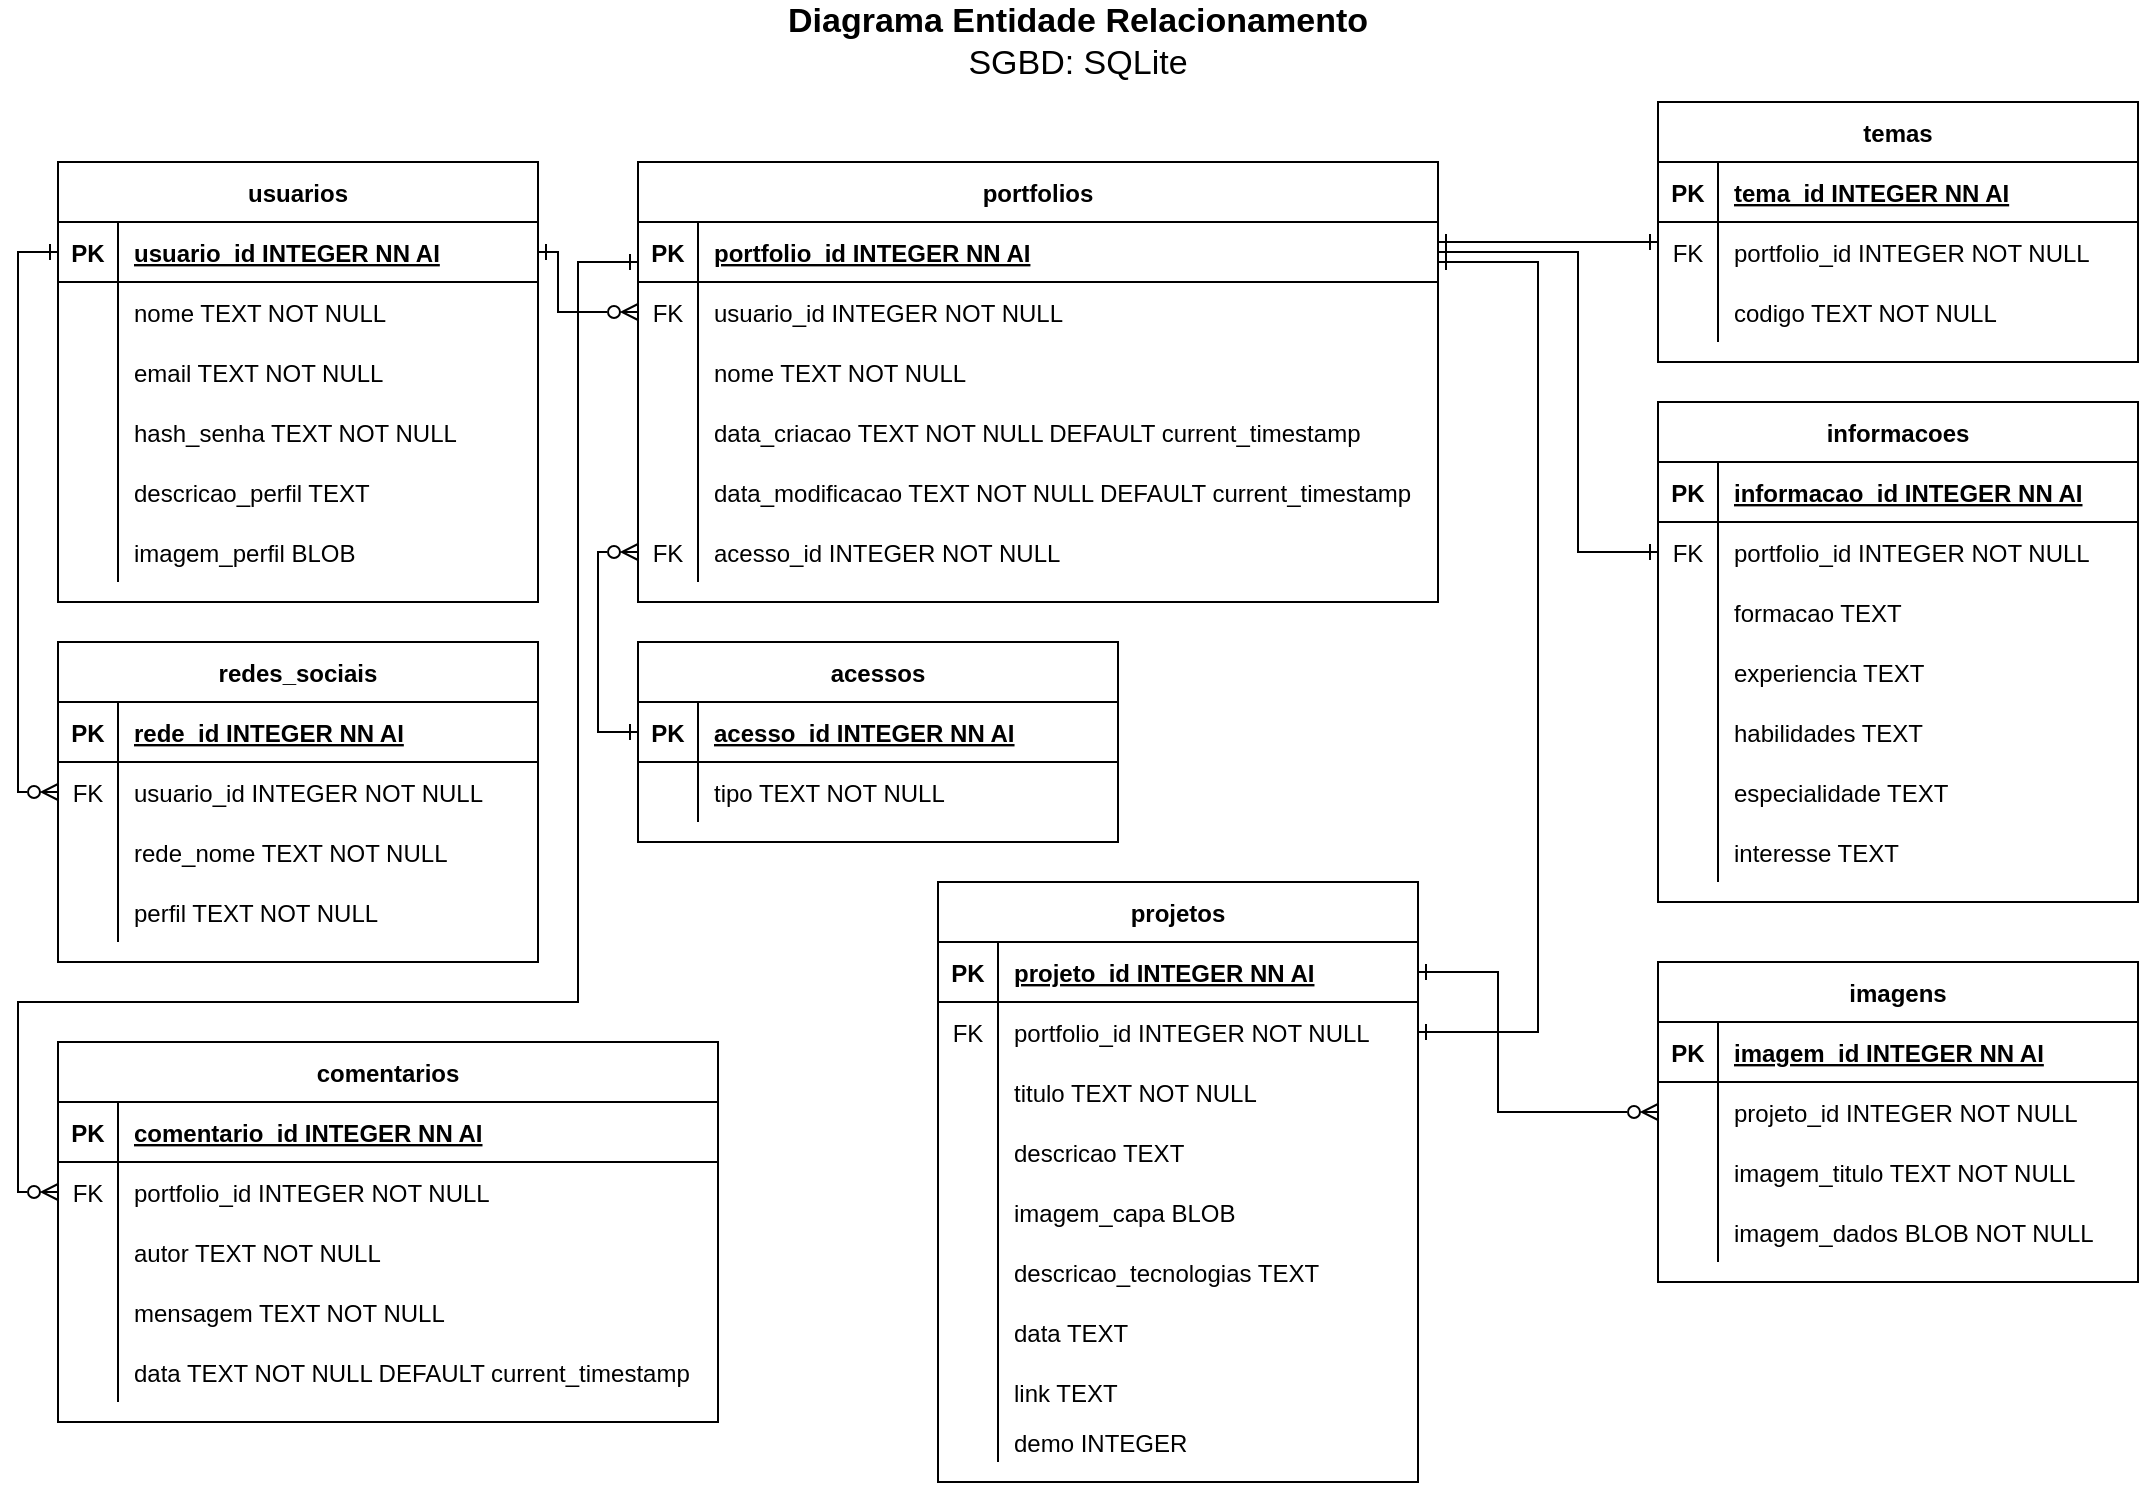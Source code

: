 <mxfile version="24.9.3">
  <diagram id="R2lEEEUBdFMjLlhIrx00" name="Page-1">
    <mxGraphModel dx="880" dy="434" grid="1" gridSize="10" guides="1" tooltips="1" connect="1" arrows="1" fold="1" page="1" pageScale="1" pageWidth="1100" pageHeight="850" math="0" shadow="0" extFonts="Permanent Marker^https://fonts.googleapis.com/css?family=Permanent+Marker">
      <root>
        <mxCell id="0" />
        <mxCell id="1" parent="0" />
        <mxCell id="C-vyLk0tnHw3VtMMgP7b-23" value="usuarios" style="shape=table;startSize=30;container=1;collapsible=1;childLayout=tableLayout;fixedRows=1;rowLines=0;fontStyle=1;align=center;resizeLast=1;" parent="1" vertex="1">
          <mxGeometry x="40" y="120" width="240" height="220" as="geometry" />
        </mxCell>
        <mxCell id="C-vyLk0tnHw3VtMMgP7b-24" value="" style="shape=partialRectangle;collapsible=0;dropTarget=0;pointerEvents=0;fillColor=none;points=[[0,0.5],[1,0.5]];portConstraint=eastwest;top=0;left=0;right=0;bottom=1;" parent="C-vyLk0tnHw3VtMMgP7b-23" vertex="1">
          <mxGeometry y="30" width="240" height="30" as="geometry" />
        </mxCell>
        <mxCell id="C-vyLk0tnHw3VtMMgP7b-25" value="PK" style="shape=partialRectangle;overflow=hidden;connectable=0;fillColor=none;top=0;left=0;bottom=0;right=0;fontStyle=1;" parent="C-vyLk0tnHw3VtMMgP7b-24" vertex="1">
          <mxGeometry width="30" height="30" as="geometry">
            <mxRectangle width="30" height="30" as="alternateBounds" />
          </mxGeometry>
        </mxCell>
        <mxCell id="C-vyLk0tnHw3VtMMgP7b-26" value="usuario_id INTEGER NN AI" style="shape=partialRectangle;overflow=hidden;connectable=0;fillColor=none;top=0;left=0;bottom=0;right=0;align=left;spacingLeft=6;fontStyle=5;" parent="C-vyLk0tnHw3VtMMgP7b-24" vertex="1">
          <mxGeometry x="30" width="210" height="30" as="geometry">
            <mxRectangle width="210" height="30" as="alternateBounds" />
          </mxGeometry>
        </mxCell>
        <mxCell id="C-vyLk0tnHw3VtMMgP7b-27" value="" style="shape=partialRectangle;collapsible=0;dropTarget=0;pointerEvents=0;fillColor=none;points=[[0,0.5],[1,0.5]];portConstraint=eastwest;top=0;left=0;right=0;bottom=0;" parent="C-vyLk0tnHw3VtMMgP7b-23" vertex="1">
          <mxGeometry y="60" width="240" height="30" as="geometry" />
        </mxCell>
        <mxCell id="C-vyLk0tnHw3VtMMgP7b-28" value="" style="shape=partialRectangle;overflow=hidden;connectable=0;fillColor=none;top=0;left=0;bottom=0;right=0;" parent="C-vyLk0tnHw3VtMMgP7b-27" vertex="1">
          <mxGeometry width="30" height="30" as="geometry">
            <mxRectangle width="30" height="30" as="alternateBounds" />
          </mxGeometry>
        </mxCell>
        <mxCell id="C-vyLk0tnHw3VtMMgP7b-29" value="nome TEXT NOT NULL" style="shape=partialRectangle;overflow=hidden;connectable=0;fillColor=none;top=0;left=0;bottom=0;right=0;align=left;spacingLeft=6;" parent="C-vyLk0tnHw3VtMMgP7b-27" vertex="1">
          <mxGeometry x="30" width="210" height="30" as="geometry">
            <mxRectangle width="210" height="30" as="alternateBounds" />
          </mxGeometry>
        </mxCell>
        <mxCell id="fLAqjfy9E63Hm6onYJYs-113" value="" style="shape=partialRectangle;collapsible=0;dropTarget=0;pointerEvents=0;fillColor=none;points=[[0,0.5],[1,0.5]];portConstraint=eastwest;top=0;left=0;right=0;bottom=0;" parent="C-vyLk0tnHw3VtMMgP7b-23" vertex="1">
          <mxGeometry y="90" width="240" height="30" as="geometry" />
        </mxCell>
        <mxCell id="fLAqjfy9E63Hm6onYJYs-114" value="" style="shape=partialRectangle;overflow=hidden;connectable=0;fillColor=none;top=0;left=0;bottom=0;right=0;" parent="fLAqjfy9E63Hm6onYJYs-113" vertex="1">
          <mxGeometry width="30" height="30" as="geometry">
            <mxRectangle width="30" height="30" as="alternateBounds" />
          </mxGeometry>
        </mxCell>
        <mxCell id="fLAqjfy9E63Hm6onYJYs-115" value="email TEXT NOT NULL" style="shape=partialRectangle;overflow=hidden;connectable=0;fillColor=none;top=0;left=0;bottom=0;right=0;align=left;spacingLeft=6;" parent="fLAqjfy9E63Hm6onYJYs-113" vertex="1">
          <mxGeometry x="30" width="210" height="30" as="geometry">
            <mxRectangle width="210" height="30" as="alternateBounds" />
          </mxGeometry>
        </mxCell>
        <mxCell id="fLAqjfy9E63Hm6onYJYs-116" value="" style="shape=partialRectangle;collapsible=0;dropTarget=0;pointerEvents=0;fillColor=none;points=[[0,0.5],[1,0.5]];portConstraint=eastwest;top=0;left=0;right=0;bottom=0;" parent="C-vyLk0tnHw3VtMMgP7b-23" vertex="1">
          <mxGeometry y="120" width="240" height="30" as="geometry" />
        </mxCell>
        <mxCell id="fLAqjfy9E63Hm6onYJYs-117" value="" style="shape=partialRectangle;overflow=hidden;connectable=0;fillColor=none;top=0;left=0;bottom=0;right=0;" parent="fLAqjfy9E63Hm6onYJYs-116" vertex="1">
          <mxGeometry width="30" height="30" as="geometry">
            <mxRectangle width="30" height="30" as="alternateBounds" />
          </mxGeometry>
        </mxCell>
        <mxCell id="fLAqjfy9E63Hm6onYJYs-118" value="hash_senha TEXT NOT NULL" style="shape=partialRectangle;overflow=hidden;connectable=0;fillColor=none;top=0;left=0;bottom=0;right=0;align=left;spacingLeft=6;" parent="fLAqjfy9E63Hm6onYJYs-116" vertex="1">
          <mxGeometry x="30" width="210" height="30" as="geometry">
            <mxRectangle width="210" height="30" as="alternateBounds" />
          </mxGeometry>
        </mxCell>
        <mxCell id="fLAqjfy9E63Hm6onYJYs-119" value="" style="shape=partialRectangle;collapsible=0;dropTarget=0;pointerEvents=0;fillColor=none;points=[[0,0.5],[1,0.5]];portConstraint=eastwest;top=0;left=0;right=0;bottom=0;" parent="C-vyLk0tnHw3VtMMgP7b-23" vertex="1">
          <mxGeometry y="150" width="240" height="30" as="geometry" />
        </mxCell>
        <mxCell id="fLAqjfy9E63Hm6onYJYs-120" value="" style="shape=partialRectangle;overflow=hidden;connectable=0;fillColor=none;top=0;left=0;bottom=0;right=0;" parent="fLAqjfy9E63Hm6onYJYs-119" vertex="1">
          <mxGeometry width="30" height="30" as="geometry">
            <mxRectangle width="30" height="30" as="alternateBounds" />
          </mxGeometry>
        </mxCell>
        <mxCell id="fLAqjfy9E63Hm6onYJYs-121" value="descricao_perfil TEXT" style="shape=partialRectangle;overflow=hidden;connectable=0;fillColor=none;top=0;left=0;bottom=0;right=0;align=left;spacingLeft=6;" parent="fLAqjfy9E63Hm6onYJYs-119" vertex="1">
          <mxGeometry x="30" width="210" height="30" as="geometry">
            <mxRectangle width="210" height="30" as="alternateBounds" />
          </mxGeometry>
        </mxCell>
        <mxCell id="fLAqjfy9E63Hm6onYJYs-125" value="" style="shape=partialRectangle;collapsible=0;dropTarget=0;pointerEvents=0;fillColor=none;points=[[0,0.5],[1,0.5]];portConstraint=eastwest;top=0;left=0;right=0;bottom=0;" parent="C-vyLk0tnHw3VtMMgP7b-23" vertex="1">
          <mxGeometry y="180" width="240" height="30" as="geometry" />
        </mxCell>
        <mxCell id="fLAqjfy9E63Hm6onYJYs-126" value="" style="shape=partialRectangle;overflow=hidden;connectable=0;fillColor=none;top=0;left=0;bottom=0;right=0;" parent="fLAqjfy9E63Hm6onYJYs-125" vertex="1">
          <mxGeometry width="30" height="30" as="geometry">
            <mxRectangle width="30" height="30" as="alternateBounds" />
          </mxGeometry>
        </mxCell>
        <mxCell id="fLAqjfy9E63Hm6onYJYs-127" value="imagem_perfil BLOB" style="shape=partialRectangle;overflow=hidden;connectable=0;fillColor=none;top=0;left=0;bottom=0;right=0;align=left;spacingLeft=6;" parent="fLAqjfy9E63Hm6onYJYs-125" vertex="1">
          <mxGeometry x="30" width="210" height="30" as="geometry">
            <mxRectangle width="210" height="30" as="alternateBounds" />
          </mxGeometry>
        </mxCell>
        <mxCell id="Y8GhMfFMqVWn5EMxpQa--35" value="&lt;b&gt;Diagrama Entidade Relacionamento&lt;/b&gt;&lt;div&gt;SGBD: SQLite&lt;/div&gt;" style="text;html=1;align=center;verticalAlign=middle;whiteSpace=wrap;rounded=0;fontSize=17;" parent="1" vertex="1">
          <mxGeometry x="385" y="40" width="330" height="40" as="geometry" />
        </mxCell>
        <mxCell id="fLAqjfy9E63Hm6onYJYs-57" value="portfolios" style="shape=table;startSize=30;container=1;collapsible=1;childLayout=tableLayout;fixedRows=1;rowLines=0;fontStyle=1;align=center;resizeLast=1;" parent="1" vertex="1">
          <mxGeometry x="330" y="120" width="400" height="220" as="geometry" />
        </mxCell>
        <mxCell id="fLAqjfy9E63Hm6onYJYs-58" value="" style="shape=partialRectangle;collapsible=0;dropTarget=0;pointerEvents=0;fillColor=none;points=[[0,0.5],[1,0.5]];portConstraint=eastwest;top=0;left=0;right=0;bottom=1;" parent="fLAqjfy9E63Hm6onYJYs-57" vertex="1">
          <mxGeometry y="30" width="400" height="30" as="geometry" />
        </mxCell>
        <mxCell id="fLAqjfy9E63Hm6onYJYs-59" value="PK" style="shape=partialRectangle;overflow=hidden;connectable=0;fillColor=none;top=0;left=0;bottom=0;right=0;fontStyle=1;" parent="fLAqjfy9E63Hm6onYJYs-58" vertex="1">
          <mxGeometry width="30" height="30" as="geometry">
            <mxRectangle width="30" height="30" as="alternateBounds" />
          </mxGeometry>
        </mxCell>
        <mxCell id="fLAqjfy9E63Hm6onYJYs-60" value="portfolio_id INTEGER NN AI" style="shape=partialRectangle;overflow=hidden;connectable=0;fillColor=none;top=0;left=0;bottom=0;right=0;align=left;spacingLeft=6;fontStyle=5;" parent="fLAqjfy9E63Hm6onYJYs-58" vertex="1">
          <mxGeometry x="30" width="370" height="30" as="geometry">
            <mxRectangle width="370" height="30" as="alternateBounds" />
          </mxGeometry>
        </mxCell>
        <mxCell id="fLAqjfy9E63Hm6onYJYs-61" value="" style="shape=partialRectangle;collapsible=0;dropTarget=0;pointerEvents=0;fillColor=none;points=[[0,0.5],[1,0.5]];portConstraint=eastwest;top=0;left=0;right=0;bottom=0;" parent="fLAqjfy9E63Hm6onYJYs-57" vertex="1">
          <mxGeometry y="60" width="400" height="30" as="geometry" />
        </mxCell>
        <mxCell id="fLAqjfy9E63Hm6onYJYs-62" value="FK" style="shape=partialRectangle;overflow=hidden;connectable=0;fillColor=none;top=0;left=0;bottom=0;right=0;" parent="fLAqjfy9E63Hm6onYJYs-61" vertex="1">
          <mxGeometry width="30" height="30" as="geometry">
            <mxRectangle width="30" height="30" as="alternateBounds" />
          </mxGeometry>
        </mxCell>
        <mxCell id="fLAqjfy9E63Hm6onYJYs-63" value="usuario_id INTEGER NOT NULL" style="shape=partialRectangle;overflow=hidden;connectable=0;fillColor=none;top=0;left=0;bottom=0;right=0;align=left;spacingLeft=6;" parent="fLAqjfy9E63Hm6onYJYs-61" vertex="1">
          <mxGeometry x="30" width="370" height="30" as="geometry">
            <mxRectangle width="370" height="30" as="alternateBounds" />
          </mxGeometry>
        </mxCell>
        <mxCell id="fLAqjfy9E63Hm6onYJYs-168" value="" style="shape=partialRectangle;collapsible=0;dropTarget=0;pointerEvents=0;fillColor=none;points=[[0,0.5],[1,0.5]];portConstraint=eastwest;top=0;left=0;right=0;bottom=0;" parent="fLAqjfy9E63Hm6onYJYs-57" vertex="1">
          <mxGeometry y="90" width="400" height="30" as="geometry" />
        </mxCell>
        <mxCell id="fLAqjfy9E63Hm6onYJYs-169" value="" style="shape=partialRectangle;overflow=hidden;connectable=0;fillColor=none;top=0;left=0;bottom=0;right=0;" parent="fLAqjfy9E63Hm6onYJYs-168" vertex="1">
          <mxGeometry width="30" height="30" as="geometry">
            <mxRectangle width="30" height="30" as="alternateBounds" />
          </mxGeometry>
        </mxCell>
        <mxCell id="fLAqjfy9E63Hm6onYJYs-170" value="nome TEXT NOT NULL" style="shape=partialRectangle;overflow=hidden;connectable=0;fillColor=none;top=0;left=0;bottom=0;right=0;align=left;spacingLeft=6;" parent="fLAqjfy9E63Hm6onYJYs-168" vertex="1">
          <mxGeometry x="30" width="370" height="30" as="geometry">
            <mxRectangle width="370" height="30" as="alternateBounds" />
          </mxGeometry>
        </mxCell>
        <mxCell id="fLAqjfy9E63Hm6onYJYs-171" value="" style="shape=partialRectangle;collapsible=0;dropTarget=0;pointerEvents=0;fillColor=none;points=[[0,0.5],[1,0.5]];portConstraint=eastwest;top=0;left=0;right=0;bottom=0;" parent="fLAqjfy9E63Hm6onYJYs-57" vertex="1">
          <mxGeometry y="120" width="400" height="30" as="geometry" />
        </mxCell>
        <mxCell id="fLAqjfy9E63Hm6onYJYs-172" value="" style="shape=partialRectangle;overflow=hidden;connectable=0;fillColor=none;top=0;left=0;bottom=0;right=0;" parent="fLAqjfy9E63Hm6onYJYs-171" vertex="1">
          <mxGeometry width="30" height="30" as="geometry">
            <mxRectangle width="30" height="30" as="alternateBounds" />
          </mxGeometry>
        </mxCell>
        <mxCell id="fLAqjfy9E63Hm6onYJYs-173" value="data_criacao TEXT NOT NULL DEFAULT current_timestamp" style="shape=partialRectangle;overflow=hidden;connectable=0;fillColor=none;top=0;left=0;bottom=0;right=0;align=left;spacingLeft=6;" parent="fLAqjfy9E63Hm6onYJYs-171" vertex="1">
          <mxGeometry x="30" width="370" height="30" as="geometry">
            <mxRectangle width="370" height="30" as="alternateBounds" />
          </mxGeometry>
        </mxCell>
        <mxCell id="fLAqjfy9E63Hm6onYJYs-174" value="" style="shape=partialRectangle;collapsible=0;dropTarget=0;pointerEvents=0;fillColor=none;points=[[0,0.5],[1,0.5]];portConstraint=eastwest;top=0;left=0;right=0;bottom=0;" parent="fLAqjfy9E63Hm6onYJYs-57" vertex="1">
          <mxGeometry y="150" width="400" height="30" as="geometry" />
        </mxCell>
        <mxCell id="fLAqjfy9E63Hm6onYJYs-175" value="" style="shape=partialRectangle;overflow=hidden;connectable=0;fillColor=none;top=0;left=0;bottom=0;right=0;" parent="fLAqjfy9E63Hm6onYJYs-174" vertex="1">
          <mxGeometry width="30" height="30" as="geometry">
            <mxRectangle width="30" height="30" as="alternateBounds" />
          </mxGeometry>
        </mxCell>
        <mxCell id="fLAqjfy9E63Hm6onYJYs-176" value="data_modificacao TEXT NOT NULL DEFAULT current_timestamp" style="shape=partialRectangle;overflow=hidden;connectable=0;fillColor=none;top=0;left=0;bottom=0;right=0;align=left;spacingLeft=6;" parent="fLAqjfy9E63Hm6onYJYs-174" vertex="1">
          <mxGeometry x="30" width="370" height="30" as="geometry">
            <mxRectangle width="370" height="30" as="alternateBounds" />
          </mxGeometry>
        </mxCell>
        <mxCell id="fLAqjfy9E63Hm6onYJYs-196" value="" style="shape=partialRectangle;collapsible=0;dropTarget=0;pointerEvents=0;fillColor=none;points=[[0,0.5],[1,0.5]];portConstraint=eastwest;top=0;left=0;right=0;bottom=0;" parent="fLAqjfy9E63Hm6onYJYs-57" vertex="1">
          <mxGeometry y="180" width="400" height="30" as="geometry" />
        </mxCell>
        <mxCell id="fLAqjfy9E63Hm6onYJYs-197" value="FK" style="shape=partialRectangle;overflow=hidden;connectable=0;fillColor=none;top=0;left=0;bottom=0;right=0;" parent="fLAqjfy9E63Hm6onYJYs-196" vertex="1">
          <mxGeometry width="30" height="30" as="geometry">
            <mxRectangle width="30" height="30" as="alternateBounds" />
          </mxGeometry>
        </mxCell>
        <mxCell id="fLAqjfy9E63Hm6onYJYs-198" value="acesso_id INTEGER NOT NULL" style="shape=partialRectangle;overflow=hidden;connectable=0;fillColor=none;top=0;left=0;bottom=0;right=0;align=left;spacingLeft=6;" parent="fLAqjfy9E63Hm6onYJYs-196" vertex="1">
          <mxGeometry x="30" width="370" height="30" as="geometry">
            <mxRectangle width="370" height="30" as="alternateBounds" />
          </mxGeometry>
        </mxCell>
        <mxCell id="fLAqjfy9E63Hm6onYJYs-64" value="informacoes" style="shape=table;startSize=30;container=1;collapsible=1;childLayout=tableLayout;fixedRows=1;rowLines=0;fontStyle=1;align=center;resizeLast=1;" parent="1" vertex="1">
          <mxGeometry x="840" y="240" width="240" height="250" as="geometry" />
        </mxCell>
        <mxCell id="fLAqjfy9E63Hm6onYJYs-65" value="" style="shape=partialRectangle;collapsible=0;dropTarget=0;pointerEvents=0;fillColor=none;points=[[0,0.5],[1,0.5]];portConstraint=eastwest;top=0;left=0;right=0;bottom=1;" parent="fLAqjfy9E63Hm6onYJYs-64" vertex="1">
          <mxGeometry y="30" width="240" height="30" as="geometry" />
        </mxCell>
        <mxCell id="fLAqjfy9E63Hm6onYJYs-66" value="PK" style="shape=partialRectangle;overflow=hidden;connectable=0;fillColor=none;top=0;left=0;bottom=0;right=0;fontStyle=1;" parent="fLAqjfy9E63Hm6onYJYs-65" vertex="1">
          <mxGeometry width="30" height="30" as="geometry">
            <mxRectangle width="30" height="30" as="alternateBounds" />
          </mxGeometry>
        </mxCell>
        <mxCell id="fLAqjfy9E63Hm6onYJYs-67" value="informacao_id INTEGER NN AI" style="shape=partialRectangle;overflow=hidden;connectable=0;fillColor=none;top=0;left=0;bottom=0;right=0;align=left;spacingLeft=6;fontStyle=5;" parent="fLAqjfy9E63Hm6onYJYs-65" vertex="1">
          <mxGeometry x="30" width="210" height="30" as="geometry">
            <mxRectangle width="210" height="30" as="alternateBounds" />
          </mxGeometry>
        </mxCell>
        <mxCell id="fLAqjfy9E63Hm6onYJYs-68" value="" style="shape=partialRectangle;collapsible=0;dropTarget=0;pointerEvents=0;fillColor=none;points=[[0,0.5],[1,0.5]];portConstraint=eastwest;top=0;left=0;right=0;bottom=0;" parent="fLAqjfy9E63Hm6onYJYs-64" vertex="1">
          <mxGeometry y="60" width="240" height="30" as="geometry" />
        </mxCell>
        <mxCell id="fLAqjfy9E63Hm6onYJYs-69" value="FK" style="shape=partialRectangle;overflow=hidden;connectable=0;fillColor=none;top=0;left=0;bottom=0;right=0;" parent="fLAqjfy9E63Hm6onYJYs-68" vertex="1">
          <mxGeometry width="30" height="30" as="geometry">
            <mxRectangle width="30" height="30" as="alternateBounds" />
          </mxGeometry>
        </mxCell>
        <mxCell id="fLAqjfy9E63Hm6onYJYs-70" value="portfolio_id INTEGER NOT NULL" style="shape=partialRectangle;overflow=hidden;connectable=0;fillColor=none;top=0;left=0;bottom=0;right=0;align=left;spacingLeft=6;" parent="fLAqjfy9E63Hm6onYJYs-68" vertex="1">
          <mxGeometry x="30" width="210" height="30" as="geometry">
            <mxRectangle width="210" height="30" as="alternateBounds" />
          </mxGeometry>
        </mxCell>
        <mxCell id="fLAqjfy9E63Hm6onYJYs-209" value="" style="shape=partialRectangle;collapsible=0;dropTarget=0;pointerEvents=0;fillColor=none;points=[[0,0.5],[1,0.5]];portConstraint=eastwest;top=0;left=0;right=0;bottom=0;" parent="fLAqjfy9E63Hm6onYJYs-64" vertex="1">
          <mxGeometry y="90" width="240" height="30" as="geometry" />
        </mxCell>
        <mxCell id="fLAqjfy9E63Hm6onYJYs-210" value="" style="shape=partialRectangle;overflow=hidden;connectable=0;fillColor=none;top=0;left=0;bottom=0;right=0;" parent="fLAqjfy9E63Hm6onYJYs-209" vertex="1">
          <mxGeometry width="30" height="30" as="geometry">
            <mxRectangle width="30" height="30" as="alternateBounds" />
          </mxGeometry>
        </mxCell>
        <mxCell id="fLAqjfy9E63Hm6onYJYs-211" value="formacao TEXT" style="shape=partialRectangle;overflow=hidden;connectable=0;fillColor=none;top=0;left=0;bottom=0;right=0;align=left;spacingLeft=6;" parent="fLAqjfy9E63Hm6onYJYs-209" vertex="1">
          <mxGeometry x="30" width="210" height="30" as="geometry">
            <mxRectangle width="210" height="30" as="alternateBounds" />
          </mxGeometry>
        </mxCell>
        <mxCell id="fLAqjfy9E63Hm6onYJYs-212" value="" style="shape=partialRectangle;collapsible=0;dropTarget=0;pointerEvents=0;fillColor=none;points=[[0,0.5],[1,0.5]];portConstraint=eastwest;top=0;left=0;right=0;bottom=0;" parent="fLAqjfy9E63Hm6onYJYs-64" vertex="1">
          <mxGeometry y="120" width="240" height="30" as="geometry" />
        </mxCell>
        <mxCell id="fLAqjfy9E63Hm6onYJYs-213" value="" style="shape=partialRectangle;overflow=hidden;connectable=0;fillColor=none;top=0;left=0;bottom=0;right=0;" parent="fLAqjfy9E63Hm6onYJYs-212" vertex="1">
          <mxGeometry width="30" height="30" as="geometry">
            <mxRectangle width="30" height="30" as="alternateBounds" />
          </mxGeometry>
        </mxCell>
        <mxCell id="fLAqjfy9E63Hm6onYJYs-214" value="experiencia TEXT" style="shape=partialRectangle;overflow=hidden;connectable=0;fillColor=none;top=0;left=0;bottom=0;right=0;align=left;spacingLeft=6;" parent="fLAqjfy9E63Hm6onYJYs-212" vertex="1">
          <mxGeometry x="30" width="210" height="30" as="geometry">
            <mxRectangle width="210" height="30" as="alternateBounds" />
          </mxGeometry>
        </mxCell>
        <mxCell id="fLAqjfy9E63Hm6onYJYs-215" value="" style="shape=partialRectangle;collapsible=0;dropTarget=0;pointerEvents=0;fillColor=none;points=[[0,0.5],[1,0.5]];portConstraint=eastwest;top=0;left=0;right=0;bottom=0;" parent="fLAqjfy9E63Hm6onYJYs-64" vertex="1">
          <mxGeometry y="150" width="240" height="30" as="geometry" />
        </mxCell>
        <mxCell id="fLAqjfy9E63Hm6onYJYs-216" value="" style="shape=partialRectangle;overflow=hidden;connectable=0;fillColor=none;top=0;left=0;bottom=0;right=0;" parent="fLAqjfy9E63Hm6onYJYs-215" vertex="1">
          <mxGeometry width="30" height="30" as="geometry">
            <mxRectangle width="30" height="30" as="alternateBounds" />
          </mxGeometry>
        </mxCell>
        <mxCell id="fLAqjfy9E63Hm6onYJYs-217" value="habilidades TEXT" style="shape=partialRectangle;overflow=hidden;connectable=0;fillColor=none;top=0;left=0;bottom=0;right=0;align=left;spacingLeft=6;" parent="fLAqjfy9E63Hm6onYJYs-215" vertex="1">
          <mxGeometry x="30" width="210" height="30" as="geometry">
            <mxRectangle width="210" height="30" as="alternateBounds" />
          </mxGeometry>
        </mxCell>
        <mxCell id="fLAqjfy9E63Hm6onYJYs-218" value="" style="shape=partialRectangle;collapsible=0;dropTarget=0;pointerEvents=0;fillColor=none;points=[[0,0.5],[1,0.5]];portConstraint=eastwest;top=0;left=0;right=0;bottom=0;" parent="fLAqjfy9E63Hm6onYJYs-64" vertex="1">
          <mxGeometry y="180" width="240" height="30" as="geometry" />
        </mxCell>
        <mxCell id="fLAqjfy9E63Hm6onYJYs-219" value="" style="shape=partialRectangle;overflow=hidden;connectable=0;fillColor=none;top=0;left=0;bottom=0;right=0;" parent="fLAqjfy9E63Hm6onYJYs-218" vertex="1">
          <mxGeometry width="30" height="30" as="geometry">
            <mxRectangle width="30" height="30" as="alternateBounds" />
          </mxGeometry>
        </mxCell>
        <mxCell id="fLAqjfy9E63Hm6onYJYs-220" value="especialidade TEXT" style="shape=partialRectangle;overflow=hidden;connectable=0;fillColor=none;top=0;left=0;bottom=0;right=0;align=left;spacingLeft=6;" parent="fLAqjfy9E63Hm6onYJYs-218" vertex="1">
          <mxGeometry x="30" width="210" height="30" as="geometry">
            <mxRectangle width="210" height="30" as="alternateBounds" />
          </mxGeometry>
        </mxCell>
        <mxCell id="fLAqjfy9E63Hm6onYJYs-221" value="" style="shape=partialRectangle;collapsible=0;dropTarget=0;pointerEvents=0;fillColor=none;points=[[0,0.5],[1,0.5]];portConstraint=eastwest;top=0;left=0;right=0;bottom=0;" parent="fLAqjfy9E63Hm6onYJYs-64" vertex="1">
          <mxGeometry y="210" width="240" height="30" as="geometry" />
        </mxCell>
        <mxCell id="fLAqjfy9E63Hm6onYJYs-222" value="" style="shape=partialRectangle;overflow=hidden;connectable=0;fillColor=none;top=0;left=0;bottom=0;right=0;" parent="fLAqjfy9E63Hm6onYJYs-221" vertex="1">
          <mxGeometry width="30" height="30" as="geometry">
            <mxRectangle width="30" height="30" as="alternateBounds" />
          </mxGeometry>
        </mxCell>
        <mxCell id="fLAqjfy9E63Hm6onYJYs-223" value="interesse TEXT" style="shape=partialRectangle;overflow=hidden;connectable=0;fillColor=none;top=0;left=0;bottom=0;right=0;align=left;spacingLeft=6;" parent="fLAqjfy9E63Hm6onYJYs-221" vertex="1">
          <mxGeometry x="30" width="210" height="30" as="geometry">
            <mxRectangle width="210" height="30" as="alternateBounds" />
          </mxGeometry>
        </mxCell>
        <mxCell id="fLAqjfy9E63Hm6onYJYs-71" value="temas" style="shape=table;startSize=30;container=1;collapsible=1;childLayout=tableLayout;fixedRows=1;rowLines=0;fontStyle=1;align=center;resizeLast=1;" parent="1" vertex="1">
          <mxGeometry x="840" y="90" width="240" height="130" as="geometry" />
        </mxCell>
        <mxCell id="fLAqjfy9E63Hm6onYJYs-72" value="" style="shape=partialRectangle;collapsible=0;dropTarget=0;pointerEvents=0;fillColor=none;points=[[0,0.5],[1,0.5]];portConstraint=eastwest;top=0;left=0;right=0;bottom=1;" parent="fLAqjfy9E63Hm6onYJYs-71" vertex="1">
          <mxGeometry y="30" width="240" height="30" as="geometry" />
        </mxCell>
        <mxCell id="fLAqjfy9E63Hm6onYJYs-73" value="PK" style="shape=partialRectangle;overflow=hidden;connectable=0;fillColor=none;top=0;left=0;bottom=0;right=0;fontStyle=1;" parent="fLAqjfy9E63Hm6onYJYs-72" vertex="1">
          <mxGeometry width="30" height="30" as="geometry">
            <mxRectangle width="30" height="30" as="alternateBounds" />
          </mxGeometry>
        </mxCell>
        <mxCell id="fLAqjfy9E63Hm6onYJYs-74" value="tema_id INTEGER NN AI" style="shape=partialRectangle;overflow=hidden;connectable=0;fillColor=none;top=0;left=0;bottom=0;right=0;align=left;spacingLeft=6;fontStyle=5;" parent="fLAqjfy9E63Hm6onYJYs-72" vertex="1">
          <mxGeometry x="30" width="210" height="30" as="geometry">
            <mxRectangle width="210" height="30" as="alternateBounds" />
          </mxGeometry>
        </mxCell>
        <mxCell id="fLAqjfy9E63Hm6onYJYs-75" value="" style="shape=partialRectangle;collapsible=0;dropTarget=0;pointerEvents=0;fillColor=none;points=[[0,0.5],[1,0.5]];portConstraint=eastwest;top=0;left=0;right=0;bottom=0;" parent="fLAqjfy9E63Hm6onYJYs-71" vertex="1">
          <mxGeometry y="60" width="240" height="30" as="geometry" />
        </mxCell>
        <mxCell id="fLAqjfy9E63Hm6onYJYs-76" value="FK" style="shape=partialRectangle;overflow=hidden;connectable=0;fillColor=none;top=0;left=0;bottom=0;right=0;" parent="fLAqjfy9E63Hm6onYJYs-75" vertex="1">
          <mxGeometry width="30" height="30" as="geometry">
            <mxRectangle width="30" height="30" as="alternateBounds" />
          </mxGeometry>
        </mxCell>
        <mxCell id="fLAqjfy9E63Hm6onYJYs-77" value="portfolio_id INTEGER NOT NULL" style="shape=partialRectangle;overflow=hidden;connectable=0;fillColor=none;top=0;left=0;bottom=0;right=0;align=left;spacingLeft=6;" parent="fLAqjfy9E63Hm6onYJYs-75" vertex="1">
          <mxGeometry x="30" width="210" height="30" as="geometry">
            <mxRectangle width="210" height="30" as="alternateBounds" />
          </mxGeometry>
        </mxCell>
        <mxCell id="fLAqjfy9E63Hm6onYJYs-205" value="" style="shape=partialRectangle;collapsible=0;dropTarget=0;pointerEvents=0;fillColor=none;points=[[0,0.5],[1,0.5]];portConstraint=eastwest;top=0;left=0;right=0;bottom=0;" parent="fLAqjfy9E63Hm6onYJYs-71" vertex="1">
          <mxGeometry y="90" width="240" height="30" as="geometry" />
        </mxCell>
        <mxCell id="fLAqjfy9E63Hm6onYJYs-206" value="" style="shape=partialRectangle;overflow=hidden;connectable=0;fillColor=none;top=0;left=0;bottom=0;right=0;" parent="fLAqjfy9E63Hm6onYJYs-205" vertex="1">
          <mxGeometry width="30" height="30" as="geometry">
            <mxRectangle width="30" height="30" as="alternateBounds" />
          </mxGeometry>
        </mxCell>
        <mxCell id="fLAqjfy9E63Hm6onYJYs-207" value="codigo TEXT NOT NULL" style="shape=partialRectangle;overflow=hidden;connectable=0;fillColor=none;top=0;left=0;bottom=0;right=0;align=left;spacingLeft=6;" parent="fLAqjfy9E63Hm6onYJYs-205" vertex="1">
          <mxGeometry x="30" width="210" height="30" as="geometry">
            <mxRectangle width="210" height="30" as="alternateBounds" />
          </mxGeometry>
        </mxCell>
        <mxCell id="fLAqjfy9E63Hm6onYJYs-85" value="comentarios" style="shape=table;startSize=30;container=1;collapsible=1;childLayout=tableLayout;fixedRows=1;rowLines=0;fontStyle=1;align=center;resizeLast=1;" parent="1" vertex="1">
          <mxGeometry x="40" y="560" width="330" height="190" as="geometry" />
        </mxCell>
        <mxCell id="fLAqjfy9E63Hm6onYJYs-86" value="" style="shape=partialRectangle;collapsible=0;dropTarget=0;pointerEvents=0;fillColor=none;points=[[0,0.5],[1,0.5]];portConstraint=eastwest;top=0;left=0;right=0;bottom=1;" parent="fLAqjfy9E63Hm6onYJYs-85" vertex="1">
          <mxGeometry y="30" width="330" height="30" as="geometry" />
        </mxCell>
        <mxCell id="fLAqjfy9E63Hm6onYJYs-87" value="PK" style="shape=partialRectangle;overflow=hidden;connectable=0;fillColor=none;top=0;left=0;bottom=0;right=0;fontStyle=1;" parent="fLAqjfy9E63Hm6onYJYs-86" vertex="1">
          <mxGeometry width="30" height="30" as="geometry">
            <mxRectangle width="30" height="30" as="alternateBounds" />
          </mxGeometry>
        </mxCell>
        <mxCell id="fLAqjfy9E63Hm6onYJYs-88" value="comentario_id INTEGER NN AI" style="shape=partialRectangle;overflow=hidden;connectable=0;fillColor=none;top=0;left=0;bottom=0;right=0;align=left;spacingLeft=6;fontStyle=5;" parent="fLAqjfy9E63Hm6onYJYs-86" vertex="1">
          <mxGeometry x="30" width="300" height="30" as="geometry">
            <mxRectangle width="300" height="30" as="alternateBounds" />
          </mxGeometry>
        </mxCell>
        <mxCell id="fLAqjfy9E63Hm6onYJYs-89" value="" style="shape=partialRectangle;collapsible=0;dropTarget=0;pointerEvents=0;fillColor=none;points=[[0,0.5],[1,0.5]];portConstraint=eastwest;top=0;left=0;right=0;bottom=0;" parent="fLAqjfy9E63Hm6onYJYs-85" vertex="1">
          <mxGeometry y="60" width="330" height="30" as="geometry" />
        </mxCell>
        <mxCell id="fLAqjfy9E63Hm6onYJYs-90" value="FK" style="shape=partialRectangle;overflow=hidden;connectable=0;fillColor=none;top=0;left=0;bottom=0;right=0;" parent="fLAqjfy9E63Hm6onYJYs-89" vertex="1">
          <mxGeometry width="30" height="30" as="geometry">
            <mxRectangle width="30" height="30" as="alternateBounds" />
          </mxGeometry>
        </mxCell>
        <mxCell id="fLAqjfy9E63Hm6onYJYs-91" value="portfolio_id INTEGER NOT NULL" style="shape=partialRectangle;overflow=hidden;connectable=0;fillColor=none;top=0;left=0;bottom=0;right=0;align=left;spacingLeft=6;" parent="fLAqjfy9E63Hm6onYJYs-89" vertex="1">
          <mxGeometry x="30" width="300" height="30" as="geometry">
            <mxRectangle width="300" height="30" as="alternateBounds" />
          </mxGeometry>
        </mxCell>
        <mxCell id="fLAqjfy9E63Hm6onYJYs-183" value="" style="shape=partialRectangle;collapsible=0;dropTarget=0;pointerEvents=0;fillColor=none;points=[[0,0.5],[1,0.5]];portConstraint=eastwest;top=0;left=0;right=0;bottom=0;" parent="fLAqjfy9E63Hm6onYJYs-85" vertex="1">
          <mxGeometry y="90" width="330" height="30" as="geometry" />
        </mxCell>
        <mxCell id="fLAqjfy9E63Hm6onYJYs-184" value="" style="shape=partialRectangle;overflow=hidden;connectable=0;fillColor=none;top=0;left=0;bottom=0;right=0;" parent="fLAqjfy9E63Hm6onYJYs-183" vertex="1">
          <mxGeometry width="30" height="30" as="geometry">
            <mxRectangle width="30" height="30" as="alternateBounds" />
          </mxGeometry>
        </mxCell>
        <mxCell id="fLAqjfy9E63Hm6onYJYs-185" value="autor TEXT NOT NULL" style="shape=partialRectangle;overflow=hidden;connectable=0;fillColor=none;top=0;left=0;bottom=0;right=0;align=left;spacingLeft=6;" parent="fLAqjfy9E63Hm6onYJYs-183" vertex="1">
          <mxGeometry x="30" width="300" height="30" as="geometry">
            <mxRectangle width="300" height="30" as="alternateBounds" />
          </mxGeometry>
        </mxCell>
        <mxCell id="fLAqjfy9E63Hm6onYJYs-188" value="" style="shape=partialRectangle;collapsible=0;dropTarget=0;pointerEvents=0;fillColor=none;points=[[0,0.5],[1,0.5]];portConstraint=eastwest;top=0;left=0;right=0;bottom=0;" parent="fLAqjfy9E63Hm6onYJYs-85" vertex="1">
          <mxGeometry y="120" width="330" height="30" as="geometry" />
        </mxCell>
        <mxCell id="fLAqjfy9E63Hm6onYJYs-189" value="" style="shape=partialRectangle;overflow=hidden;connectable=0;fillColor=none;top=0;left=0;bottom=0;right=0;" parent="fLAqjfy9E63Hm6onYJYs-188" vertex="1">
          <mxGeometry width="30" height="30" as="geometry">
            <mxRectangle width="30" height="30" as="alternateBounds" />
          </mxGeometry>
        </mxCell>
        <mxCell id="fLAqjfy9E63Hm6onYJYs-190" value="mensagem TEXT NOT NULL" style="shape=partialRectangle;overflow=hidden;connectable=0;fillColor=none;top=0;left=0;bottom=0;right=0;align=left;spacingLeft=6;" parent="fLAqjfy9E63Hm6onYJYs-188" vertex="1">
          <mxGeometry x="30" width="300" height="30" as="geometry">
            <mxRectangle width="300" height="30" as="alternateBounds" />
          </mxGeometry>
        </mxCell>
        <mxCell id="fLAqjfy9E63Hm6onYJYs-191" value="" style="shape=partialRectangle;collapsible=0;dropTarget=0;pointerEvents=0;fillColor=none;points=[[0,0.5],[1,0.5]];portConstraint=eastwest;top=0;left=0;right=0;bottom=0;" parent="fLAqjfy9E63Hm6onYJYs-85" vertex="1">
          <mxGeometry y="150" width="330" height="30" as="geometry" />
        </mxCell>
        <mxCell id="fLAqjfy9E63Hm6onYJYs-192" value="" style="shape=partialRectangle;overflow=hidden;connectable=0;fillColor=none;top=0;left=0;bottom=0;right=0;" parent="fLAqjfy9E63Hm6onYJYs-191" vertex="1">
          <mxGeometry width="30" height="30" as="geometry">
            <mxRectangle width="30" height="30" as="alternateBounds" />
          </mxGeometry>
        </mxCell>
        <mxCell id="fLAqjfy9E63Hm6onYJYs-193" value="data TEXT NOT NULL DEFAULT current_timestamp" style="shape=partialRectangle;overflow=hidden;connectable=0;fillColor=none;top=0;left=0;bottom=0;right=0;align=left;spacingLeft=6;" parent="fLAqjfy9E63Hm6onYJYs-191" vertex="1">
          <mxGeometry x="30" width="300" height="30" as="geometry">
            <mxRectangle width="300" height="30" as="alternateBounds" />
          </mxGeometry>
        </mxCell>
        <mxCell id="fLAqjfy9E63Hm6onYJYs-92" value="imagens" style="shape=table;startSize=30;container=1;collapsible=1;childLayout=tableLayout;fixedRows=1;rowLines=0;fontStyle=1;align=center;resizeLast=1;" parent="1" vertex="1">
          <mxGeometry x="840" y="520" width="240" height="160" as="geometry" />
        </mxCell>
        <mxCell id="fLAqjfy9E63Hm6onYJYs-93" value="" style="shape=partialRectangle;collapsible=0;dropTarget=0;pointerEvents=0;fillColor=none;points=[[0,0.5],[1,0.5]];portConstraint=eastwest;top=0;left=0;right=0;bottom=1;" parent="fLAqjfy9E63Hm6onYJYs-92" vertex="1">
          <mxGeometry y="30" width="240" height="30" as="geometry" />
        </mxCell>
        <mxCell id="fLAqjfy9E63Hm6onYJYs-94" value="PK" style="shape=partialRectangle;overflow=hidden;connectable=0;fillColor=none;top=0;left=0;bottom=0;right=0;fontStyle=1;" parent="fLAqjfy9E63Hm6onYJYs-93" vertex="1">
          <mxGeometry width="30" height="30" as="geometry">
            <mxRectangle width="30" height="30" as="alternateBounds" />
          </mxGeometry>
        </mxCell>
        <mxCell id="fLAqjfy9E63Hm6onYJYs-95" value="imagem_id INTEGER NN AI" style="shape=partialRectangle;overflow=hidden;connectable=0;fillColor=none;top=0;left=0;bottom=0;right=0;align=left;spacingLeft=6;fontStyle=5;" parent="fLAqjfy9E63Hm6onYJYs-93" vertex="1">
          <mxGeometry x="30" width="210" height="30" as="geometry">
            <mxRectangle width="210" height="30" as="alternateBounds" />
          </mxGeometry>
        </mxCell>
        <mxCell id="fLAqjfy9E63Hm6onYJYs-96" value="" style="shape=partialRectangle;collapsible=0;dropTarget=0;pointerEvents=0;fillColor=none;points=[[0,0.5],[1,0.5]];portConstraint=eastwest;top=0;left=0;right=0;bottom=0;" parent="fLAqjfy9E63Hm6onYJYs-92" vertex="1">
          <mxGeometry y="60" width="240" height="30" as="geometry" />
        </mxCell>
        <mxCell id="fLAqjfy9E63Hm6onYJYs-97" value="" style="shape=partialRectangle;overflow=hidden;connectable=0;fillColor=none;top=0;left=0;bottom=0;right=0;" parent="fLAqjfy9E63Hm6onYJYs-96" vertex="1">
          <mxGeometry width="30" height="30" as="geometry">
            <mxRectangle width="30" height="30" as="alternateBounds" />
          </mxGeometry>
        </mxCell>
        <mxCell id="fLAqjfy9E63Hm6onYJYs-98" value="projeto_id INTEGER NOT NULL" style="shape=partialRectangle;overflow=hidden;connectable=0;fillColor=none;top=0;left=0;bottom=0;right=0;align=left;spacingLeft=6;" parent="fLAqjfy9E63Hm6onYJYs-96" vertex="1">
          <mxGeometry x="30" width="210" height="30" as="geometry">
            <mxRectangle width="210" height="30" as="alternateBounds" />
          </mxGeometry>
        </mxCell>
        <mxCell id="fLAqjfy9E63Hm6onYJYs-250" value="" style="shape=partialRectangle;collapsible=0;dropTarget=0;pointerEvents=0;fillColor=none;points=[[0,0.5],[1,0.5]];portConstraint=eastwest;top=0;left=0;right=0;bottom=0;" parent="fLAqjfy9E63Hm6onYJYs-92" vertex="1">
          <mxGeometry y="90" width="240" height="30" as="geometry" />
        </mxCell>
        <mxCell id="fLAqjfy9E63Hm6onYJYs-251" value="" style="shape=partialRectangle;overflow=hidden;connectable=0;fillColor=none;top=0;left=0;bottom=0;right=0;" parent="fLAqjfy9E63Hm6onYJYs-250" vertex="1">
          <mxGeometry width="30" height="30" as="geometry">
            <mxRectangle width="30" height="30" as="alternateBounds" />
          </mxGeometry>
        </mxCell>
        <mxCell id="fLAqjfy9E63Hm6onYJYs-252" value="imagem_titulo TEXT NOT NULL" style="shape=partialRectangle;overflow=hidden;connectable=0;fillColor=none;top=0;left=0;bottom=0;right=0;align=left;spacingLeft=6;" parent="fLAqjfy9E63Hm6onYJYs-250" vertex="1">
          <mxGeometry x="30" width="210" height="30" as="geometry">
            <mxRectangle width="210" height="30" as="alternateBounds" />
          </mxGeometry>
        </mxCell>
        <mxCell id="fLAqjfy9E63Hm6onYJYs-253" value="" style="shape=partialRectangle;collapsible=0;dropTarget=0;pointerEvents=0;fillColor=none;points=[[0,0.5],[1,0.5]];portConstraint=eastwest;top=0;left=0;right=0;bottom=0;" parent="fLAqjfy9E63Hm6onYJYs-92" vertex="1">
          <mxGeometry y="120" width="240" height="30" as="geometry" />
        </mxCell>
        <mxCell id="fLAqjfy9E63Hm6onYJYs-254" value="" style="shape=partialRectangle;overflow=hidden;connectable=0;fillColor=none;top=0;left=0;bottom=0;right=0;" parent="fLAqjfy9E63Hm6onYJYs-253" vertex="1">
          <mxGeometry width="30" height="30" as="geometry">
            <mxRectangle width="30" height="30" as="alternateBounds" />
          </mxGeometry>
        </mxCell>
        <mxCell id="fLAqjfy9E63Hm6onYJYs-255" value="imagem_dados BLOB NOT NULL" style="shape=partialRectangle;overflow=hidden;connectable=0;fillColor=none;top=0;left=0;bottom=0;right=0;align=left;spacingLeft=6;" parent="fLAqjfy9E63Hm6onYJYs-253" vertex="1">
          <mxGeometry x="30" width="210" height="30" as="geometry">
            <mxRectangle width="210" height="30" as="alternateBounds" />
          </mxGeometry>
        </mxCell>
        <mxCell id="fLAqjfy9E63Hm6onYJYs-99" value="projetos" style="shape=table;startSize=30;container=1;collapsible=1;childLayout=tableLayout;fixedRows=1;rowLines=0;fontStyle=1;align=center;resizeLast=1;" parent="1" vertex="1">
          <mxGeometry x="480" y="480" width="240" height="300" as="geometry" />
        </mxCell>
        <mxCell id="fLAqjfy9E63Hm6onYJYs-100" value="" style="shape=partialRectangle;collapsible=0;dropTarget=0;pointerEvents=0;fillColor=none;points=[[0,0.5],[1,0.5]];portConstraint=eastwest;top=0;left=0;right=0;bottom=1;" parent="fLAqjfy9E63Hm6onYJYs-99" vertex="1">
          <mxGeometry y="30" width="240" height="30" as="geometry" />
        </mxCell>
        <mxCell id="fLAqjfy9E63Hm6onYJYs-101" value="PK" style="shape=partialRectangle;overflow=hidden;connectable=0;fillColor=none;top=0;left=0;bottom=0;right=0;fontStyle=1;" parent="fLAqjfy9E63Hm6onYJYs-100" vertex="1">
          <mxGeometry width="30" height="30" as="geometry">
            <mxRectangle width="30" height="30" as="alternateBounds" />
          </mxGeometry>
        </mxCell>
        <mxCell id="fLAqjfy9E63Hm6onYJYs-102" value="projeto_id INTEGER NN AI" style="shape=partialRectangle;overflow=hidden;connectable=0;fillColor=none;top=0;left=0;bottom=0;right=0;align=left;spacingLeft=6;fontStyle=5;" parent="fLAqjfy9E63Hm6onYJYs-100" vertex="1">
          <mxGeometry x="30" width="210" height="30" as="geometry">
            <mxRectangle width="210" height="30" as="alternateBounds" />
          </mxGeometry>
        </mxCell>
        <mxCell id="fLAqjfy9E63Hm6onYJYs-103" value="" style="shape=partialRectangle;collapsible=0;dropTarget=0;pointerEvents=0;fillColor=none;points=[[0,0.5],[1,0.5]];portConstraint=eastwest;top=0;left=0;right=0;bottom=0;" parent="fLAqjfy9E63Hm6onYJYs-99" vertex="1">
          <mxGeometry y="60" width="240" height="30" as="geometry" />
        </mxCell>
        <mxCell id="fLAqjfy9E63Hm6onYJYs-104" value="FK" style="shape=partialRectangle;overflow=hidden;connectable=0;fillColor=none;top=0;left=0;bottom=0;right=0;" parent="fLAqjfy9E63Hm6onYJYs-103" vertex="1">
          <mxGeometry width="30" height="30" as="geometry">
            <mxRectangle width="30" height="30" as="alternateBounds" />
          </mxGeometry>
        </mxCell>
        <mxCell id="fLAqjfy9E63Hm6onYJYs-105" value="portfolio_id INTEGER NOT NULL" style="shape=partialRectangle;overflow=hidden;connectable=0;fillColor=none;top=0;left=0;bottom=0;right=0;align=left;spacingLeft=6;" parent="fLAqjfy9E63Hm6onYJYs-103" vertex="1">
          <mxGeometry x="30" width="210" height="30" as="geometry">
            <mxRectangle width="210" height="30" as="alternateBounds" />
          </mxGeometry>
        </mxCell>
        <mxCell id="fLAqjfy9E63Hm6onYJYs-225" value="" style="shape=partialRectangle;collapsible=0;dropTarget=0;pointerEvents=0;fillColor=none;points=[[0,0.5],[1,0.5]];portConstraint=eastwest;top=0;left=0;right=0;bottom=0;" parent="fLAqjfy9E63Hm6onYJYs-99" vertex="1">
          <mxGeometry y="90" width="240" height="30" as="geometry" />
        </mxCell>
        <mxCell id="fLAqjfy9E63Hm6onYJYs-226" value="" style="shape=partialRectangle;overflow=hidden;connectable=0;fillColor=none;top=0;left=0;bottom=0;right=0;" parent="fLAqjfy9E63Hm6onYJYs-225" vertex="1">
          <mxGeometry width="30" height="30" as="geometry">
            <mxRectangle width="30" height="30" as="alternateBounds" />
          </mxGeometry>
        </mxCell>
        <mxCell id="fLAqjfy9E63Hm6onYJYs-227" value="titulo TEXT NOT NULL" style="shape=partialRectangle;overflow=hidden;connectable=0;fillColor=none;top=0;left=0;bottom=0;right=0;align=left;spacingLeft=6;" parent="fLAqjfy9E63Hm6onYJYs-225" vertex="1">
          <mxGeometry x="30" width="210" height="30" as="geometry">
            <mxRectangle width="210" height="30" as="alternateBounds" />
          </mxGeometry>
        </mxCell>
        <mxCell id="fLAqjfy9E63Hm6onYJYs-247" value="" style="shape=partialRectangle;collapsible=0;dropTarget=0;pointerEvents=0;fillColor=none;points=[[0,0.5],[1,0.5]];portConstraint=eastwest;top=0;left=0;right=0;bottom=0;" parent="fLAqjfy9E63Hm6onYJYs-99" vertex="1">
          <mxGeometry y="120" width="240" height="30" as="geometry" />
        </mxCell>
        <mxCell id="fLAqjfy9E63Hm6onYJYs-248" value="" style="shape=partialRectangle;overflow=hidden;connectable=0;fillColor=none;top=0;left=0;bottom=0;right=0;" parent="fLAqjfy9E63Hm6onYJYs-247" vertex="1">
          <mxGeometry width="30" height="30" as="geometry">
            <mxRectangle width="30" height="30" as="alternateBounds" />
          </mxGeometry>
        </mxCell>
        <mxCell id="fLAqjfy9E63Hm6onYJYs-249" value="descricao TEXT" style="shape=partialRectangle;overflow=hidden;connectable=0;fillColor=none;top=0;left=0;bottom=0;right=0;align=left;spacingLeft=6;" parent="fLAqjfy9E63Hm6onYJYs-247" vertex="1">
          <mxGeometry x="30" width="210" height="30" as="geometry">
            <mxRectangle width="210" height="30" as="alternateBounds" />
          </mxGeometry>
        </mxCell>
        <mxCell id="fLAqjfy9E63Hm6onYJYs-231" value="" style="shape=partialRectangle;collapsible=0;dropTarget=0;pointerEvents=0;fillColor=none;points=[[0,0.5],[1,0.5]];portConstraint=eastwest;top=0;left=0;right=0;bottom=0;" parent="fLAqjfy9E63Hm6onYJYs-99" vertex="1">
          <mxGeometry y="150" width="240" height="30" as="geometry" />
        </mxCell>
        <mxCell id="fLAqjfy9E63Hm6onYJYs-232" value="" style="shape=partialRectangle;overflow=hidden;connectable=0;fillColor=none;top=0;left=0;bottom=0;right=0;" parent="fLAqjfy9E63Hm6onYJYs-231" vertex="1">
          <mxGeometry width="30" height="30" as="geometry">
            <mxRectangle width="30" height="30" as="alternateBounds" />
          </mxGeometry>
        </mxCell>
        <mxCell id="fLAqjfy9E63Hm6onYJYs-233" value="imagem_capa BLOB" style="shape=partialRectangle;overflow=hidden;connectable=0;fillColor=none;top=0;left=0;bottom=0;right=0;align=left;spacingLeft=6;" parent="fLAqjfy9E63Hm6onYJYs-231" vertex="1">
          <mxGeometry x="30" width="210" height="30" as="geometry">
            <mxRectangle width="210" height="30" as="alternateBounds" />
          </mxGeometry>
        </mxCell>
        <mxCell id="fLAqjfy9E63Hm6onYJYs-234" value="" style="shape=partialRectangle;collapsible=0;dropTarget=0;pointerEvents=0;fillColor=none;points=[[0,0.5],[1,0.5]];portConstraint=eastwest;top=0;left=0;right=0;bottom=0;" parent="fLAqjfy9E63Hm6onYJYs-99" vertex="1">
          <mxGeometry y="180" width="240" height="30" as="geometry" />
        </mxCell>
        <mxCell id="fLAqjfy9E63Hm6onYJYs-235" value="" style="shape=partialRectangle;overflow=hidden;connectable=0;fillColor=none;top=0;left=0;bottom=0;right=0;" parent="fLAqjfy9E63Hm6onYJYs-234" vertex="1">
          <mxGeometry width="30" height="30" as="geometry">
            <mxRectangle width="30" height="30" as="alternateBounds" />
          </mxGeometry>
        </mxCell>
        <mxCell id="fLAqjfy9E63Hm6onYJYs-236" value="descricao_tecnologias TEXT" style="shape=partialRectangle;overflow=hidden;connectable=0;fillColor=none;top=0;left=0;bottom=0;right=0;align=left;spacingLeft=6;" parent="fLAqjfy9E63Hm6onYJYs-234" vertex="1">
          <mxGeometry x="30" width="210" height="30" as="geometry">
            <mxRectangle width="210" height="30" as="alternateBounds" />
          </mxGeometry>
        </mxCell>
        <mxCell id="fLAqjfy9E63Hm6onYJYs-237" value="" style="shape=partialRectangle;collapsible=0;dropTarget=0;pointerEvents=0;fillColor=none;points=[[0,0.5],[1,0.5]];portConstraint=eastwest;top=0;left=0;right=0;bottom=0;" parent="fLAqjfy9E63Hm6onYJYs-99" vertex="1">
          <mxGeometry y="210" width="240" height="30" as="geometry" />
        </mxCell>
        <mxCell id="fLAqjfy9E63Hm6onYJYs-238" value="" style="shape=partialRectangle;overflow=hidden;connectable=0;fillColor=none;top=0;left=0;bottom=0;right=0;" parent="fLAqjfy9E63Hm6onYJYs-237" vertex="1">
          <mxGeometry width="30" height="30" as="geometry">
            <mxRectangle width="30" height="30" as="alternateBounds" />
          </mxGeometry>
        </mxCell>
        <mxCell id="fLAqjfy9E63Hm6onYJYs-239" value="data TEXT" style="shape=partialRectangle;overflow=hidden;connectable=0;fillColor=none;top=0;left=0;bottom=0;right=0;align=left;spacingLeft=6;" parent="fLAqjfy9E63Hm6onYJYs-237" vertex="1">
          <mxGeometry x="30" width="210" height="30" as="geometry">
            <mxRectangle width="210" height="30" as="alternateBounds" />
          </mxGeometry>
        </mxCell>
        <mxCell id="fLAqjfy9E63Hm6onYJYs-240" value="" style="shape=partialRectangle;collapsible=0;dropTarget=0;pointerEvents=0;fillColor=none;points=[[0,0.5],[1,0.5]];portConstraint=eastwest;top=0;left=0;right=0;bottom=0;" parent="fLAqjfy9E63Hm6onYJYs-99" vertex="1">
          <mxGeometry y="240" width="240" height="30" as="geometry" />
        </mxCell>
        <mxCell id="fLAqjfy9E63Hm6onYJYs-241" value="" style="shape=partialRectangle;overflow=hidden;connectable=0;fillColor=none;top=0;left=0;bottom=0;right=0;" parent="fLAqjfy9E63Hm6onYJYs-240" vertex="1">
          <mxGeometry width="30" height="30" as="geometry">
            <mxRectangle width="30" height="30" as="alternateBounds" />
          </mxGeometry>
        </mxCell>
        <mxCell id="fLAqjfy9E63Hm6onYJYs-242" value="link TEXT" style="shape=partialRectangle;overflow=hidden;connectable=0;fillColor=none;top=0;left=0;bottom=0;right=0;align=left;spacingLeft=6;" parent="fLAqjfy9E63Hm6onYJYs-240" vertex="1">
          <mxGeometry x="30" width="210" height="30" as="geometry">
            <mxRectangle width="210" height="30" as="alternateBounds" />
          </mxGeometry>
        </mxCell>
        <mxCell id="fLAqjfy9E63Hm6onYJYs-243" value="" style="shape=partialRectangle;collapsible=0;dropTarget=0;pointerEvents=0;fillColor=none;points=[[0,0.5],[1,0.5]];portConstraint=eastwest;top=0;left=0;right=0;bottom=0;" parent="fLAqjfy9E63Hm6onYJYs-99" vertex="1">
          <mxGeometry y="270" width="240" height="20" as="geometry" />
        </mxCell>
        <mxCell id="fLAqjfy9E63Hm6onYJYs-244" value="" style="shape=partialRectangle;overflow=hidden;connectable=0;fillColor=none;top=0;left=0;bottom=0;right=0;" parent="fLAqjfy9E63Hm6onYJYs-243" vertex="1">
          <mxGeometry width="30" height="20" as="geometry">
            <mxRectangle width="30" height="20" as="alternateBounds" />
          </mxGeometry>
        </mxCell>
        <mxCell id="fLAqjfy9E63Hm6onYJYs-245" value="demo INTEGER" style="shape=partialRectangle;overflow=hidden;connectable=0;fillColor=none;top=0;left=0;bottom=0;right=0;align=left;spacingLeft=6;" parent="fLAqjfy9E63Hm6onYJYs-243" vertex="1">
          <mxGeometry x="30" width="210" height="20" as="geometry">
            <mxRectangle width="210" height="20" as="alternateBounds" />
          </mxGeometry>
        </mxCell>
        <mxCell id="fLAqjfy9E63Hm6onYJYs-106" value="acessos" style="shape=table;startSize=30;container=1;collapsible=1;childLayout=tableLayout;fixedRows=1;rowLines=0;fontStyle=1;align=center;resizeLast=1;" parent="1" vertex="1">
          <mxGeometry x="330" y="360" width="240" height="100" as="geometry" />
        </mxCell>
        <mxCell id="fLAqjfy9E63Hm6onYJYs-107" value="" style="shape=partialRectangle;collapsible=0;dropTarget=0;pointerEvents=0;fillColor=none;points=[[0,0.5],[1,0.5]];portConstraint=eastwest;top=0;left=0;right=0;bottom=1;" parent="fLAqjfy9E63Hm6onYJYs-106" vertex="1">
          <mxGeometry y="30" width="240" height="30" as="geometry" />
        </mxCell>
        <mxCell id="fLAqjfy9E63Hm6onYJYs-108" value="PK" style="shape=partialRectangle;overflow=hidden;connectable=0;fillColor=none;top=0;left=0;bottom=0;right=0;fontStyle=1;" parent="fLAqjfy9E63Hm6onYJYs-107" vertex="1">
          <mxGeometry width="30" height="30" as="geometry">
            <mxRectangle width="30" height="30" as="alternateBounds" />
          </mxGeometry>
        </mxCell>
        <mxCell id="fLAqjfy9E63Hm6onYJYs-109" value="acesso_id INTEGER NN AI" style="shape=partialRectangle;overflow=hidden;connectable=0;fillColor=none;top=0;left=0;bottom=0;right=0;align=left;spacingLeft=6;fontStyle=5;" parent="fLAqjfy9E63Hm6onYJYs-107" vertex="1">
          <mxGeometry x="30" width="210" height="30" as="geometry">
            <mxRectangle width="210" height="30" as="alternateBounds" />
          </mxGeometry>
        </mxCell>
        <mxCell id="fLAqjfy9E63Hm6onYJYs-110" value="" style="shape=partialRectangle;collapsible=0;dropTarget=0;pointerEvents=0;fillColor=none;points=[[0,0.5],[1,0.5]];portConstraint=eastwest;top=0;left=0;right=0;bottom=0;" parent="fLAqjfy9E63Hm6onYJYs-106" vertex="1">
          <mxGeometry y="60" width="240" height="30" as="geometry" />
        </mxCell>
        <mxCell id="fLAqjfy9E63Hm6onYJYs-111" value="" style="shape=partialRectangle;overflow=hidden;connectable=0;fillColor=none;top=0;left=0;bottom=0;right=0;" parent="fLAqjfy9E63Hm6onYJYs-110" vertex="1">
          <mxGeometry width="30" height="30" as="geometry">
            <mxRectangle width="30" height="30" as="alternateBounds" />
          </mxGeometry>
        </mxCell>
        <mxCell id="fLAqjfy9E63Hm6onYJYs-112" value="tipo TEXT NOT NULL" style="shape=partialRectangle;overflow=hidden;connectable=0;fillColor=none;top=0;left=0;bottom=0;right=0;align=left;spacingLeft=6;" parent="fLAqjfy9E63Hm6onYJYs-110" vertex="1">
          <mxGeometry x="30" width="210" height="30" as="geometry">
            <mxRectangle width="210" height="30" as="alternateBounds" />
          </mxGeometry>
        </mxCell>
        <mxCell id="fLAqjfy9E63Hm6onYJYs-147" value="redes_sociais" style="shape=table;startSize=30;container=1;collapsible=1;childLayout=tableLayout;fixedRows=1;rowLines=0;fontStyle=1;align=center;resizeLast=1;" parent="1" vertex="1">
          <mxGeometry x="40" y="360" width="240" height="160" as="geometry" />
        </mxCell>
        <mxCell id="fLAqjfy9E63Hm6onYJYs-148" value="" style="shape=partialRectangle;collapsible=0;dropTarget=0;pointerEvents=0;fillColor=none;points=[[0,0.5],[1,0.5]];portConstraint=eastwest;top=0;left=0;right=0;bottom=1;" parent="fLAqjfy9E63Hm6onYJYs-147" vertex="1">
          <mxGeometry y="30" width="240" height="30" as="geometry" />
        </mxCell>
        <mxCell id="fLAqjfy9E63Hm6onYJYs-149" value="PK" style="shape=partialRectangle;overflow=hidden;connectable=0;fillColor=none;top=0;left=0;bottom=0;right=0;fontStyle=1;" parent="fLAqjfy9E63Hm6onYJYs-148" vertex="1">
          <mxGeometry width="30" height="30" as="geometry">
            <mxRectangle width="30" height="30" as="alternateBounds" />
          </mxGeometry>
        </mxCell>
        <mxCell id="fLAqjfy9E63Hm6onYJYs-150" value="rede_id INTEGER NN AI" style="shape=partialRectangle;overflow=hidden;connectable=0;fillColor=none;top=0;left=0;bottom=0;right=0;align=left;spacingLeft=6;fontStyle=5;" parent="fLAqjfy9E63Hm6onYJYs-148" vertex="1">
          <mxGeometry x="30" width="210" height="30" as="geometry">
            <mxRectangle width="210" height="30" as="alternateBounds" />
          </mxGeometry>
        </mxCell>
        <mxCell id="fLAqjfy9E63Hm6onYJYs-151" value="" style="shape=partialRectangle;collapsible=0;dropTarget=0;pointerEvents=0;fillColor=none;points=[[0,0.5],[1,0.5]];portConstraint=eastwest;top=0;left=0;right=0;bottom=0;" parent="fLAqjfy9E63Hm6onYJYs-147" vertex="1">
          <mxGeometry y="60" width="240" height="30" as="geometry" />
        </mxCell>
        <mxCell id="fLAqjfy9E63Hm6onYJYs-152" value="FK" style="shape=partialRectangle;overflow=hidden;connectable=0;fillColor=none;top=0;left=0;bottom=0;right=0;" parent="fLAqjfy9E63Hm6onYJYs-151" vertex="1">
          <mxGeometry width="30" height="30" as="geometry">
            <mxRectangle width="30" height="30" as="alternateBounds" />
          </mxGeometry>
        </mxCell>
        <mxCell id="fLAqjfy9E63Hm6onYJYs-153" value="usuario_id INTEGER NOT NULL" style="shape=partialRectangle;overflow=hidden;connectable=0;fillColor=none;top=0;left=0;bottom=0;right=0;align=left;spacingLeft=6;" parent="fLAqjfy9E63Hm6onYJYs-151" vertex="1">
          <mxGeometry x="30" width="210" height="30" as="geometry">
            <mxRectangle width="210" height="30" as="alternateBounds" />
          </mxGeometry>
        </mxCell>
        <mxCell id="fLAqjfy9E63Hm6onYJYs-154" value="" style="shape=partialRectangle;collapsible=0;dropTarget=0;pointerEvents=0;fillColor=none;points=[[0,0.5],[1,0.5]];portConstraint=eastwest;top=0;left=0;right=0;bottom=0;" parent="fLAqjfy9E63Hm6onYJYs-147" vertex="1">
          <mxGeometry y="90" width="240" height="30" as="geometry" />
        </mxCell>
        <mxCell id="fLAqjfy9E63Hm6onYJYs-155" value="" style="shape=partialRectangle;overflow=hidden;connectable=0;fillColor=none;top=0;left=0;bottom=0;right=0;" parent="fLAqjfy9E63Hm6onYJYs-154" vertex="1">
          <mxGeometry width="30" height="30" as="geometry">
            <mxRectangle width="30" height="30" as="alternateBounds" />
          </mxGeometry>
        </mxCell>
        <mxCell id="fLAqjfy9E63Hm6onYJYs-156" value="rede_nome TEXT NOT NULL" style="shape=partialRectangle;overflow=hidden;connectable=0;fillColor=none;top=0;left=0;bottom=0;right=0;align=left;spacingLeft=6;" parent="fLAqjfy9E63Hm6onYJYs-154" vertex="1">
          <mxGeometry x="30" width="210" height="30" as="geometry">
            <mxRectangle width="210" height="30" as="alternateBounds" />
          </mxGeometry>
        </mxCell>
        <mxCell id="fLAqjfy9E63Hm6onYJYs-157" value="" style="shape=partialRectangle;collapsible=0;dropTarget=0;pointerEvents=0;fillColor=none;points=[[0,0.5],[1,0.5]];portConstraint=eastwest;top=0;left=0;right=0;bottom=0;" parent="fLAqjfy9E63Hm6onYJYs-147" vertex="1">
          <mxGeometry y="120" width="240" height="30" as="geometry" />
        </mxCell>
        <mxCell id="fLAqjfy9E63Hm6onYJYs-158" value="" style="shape=partialRectangle;overflow=hidden;connectable=0;fillColor=none;top=0;left=0;bottom=0;right=0;" parent="fLAqjfy9E63Hm6onYJYs-157" vertex="1">
          <mxGeometry width="30" height="30" as="geometry">
            <mxRectangle width="30" height="30" as="alternateBounds" />
          </mxGeometry>
        </mxCell>
        <mxCell id="fLAqjfy9E63Hm6onYJYs-159" value="perfil TEXT NOT NULL" style="shape=partialRectangle;overflow=hidden;connectable=0;fillColor=none;top=0;left=0;bottom=0;right=0;align=left;spacingLeft=6;" parent="fLAqjfy9E63Hm6onYJYs-157" vertex="1">
          <mxGeometry x="30" width="210" height="30" as="geometry">
            <mxRectangle width="210" height="30" as="alternateBounds" />
          </mxGeometry>
        </mxCell>
        <mxCell id="fLAqjfy9E63Hm6onYJYs-167" style="edgeStyle=orthogonalEdgeStyle;rounded=0;orthogonalLoop=1;jettySize=auto;html=1;entryX=0;entryY=0.5;entryDx=0;entryDy=0;startArrow=ERone;startFill=0;endArrow=ERzeroToMany;endFill=0;" parent="1" source="C-vyLk0tnHw3VtMMgP7b-24" target="fLAqjfy9E63Hm6onYJYs-151" edge="1">
          <mxGeometry relative="1" as="geometry" />
        </mxCell>
        <mxCell id="fLAqjfy9E63Hm6onYJYs-199" style="edgeStyle=orthogonalEdgeStyle;rounded=0;orthogonalLoop=1;jettySize=auto;html=1;startArrow=ERone;startFill=0;endArrow=ERzeroToMany;endFill=0;" parent="1" source="C-vyLk0tnHw3VtMMgP7b-24" target="fLAqjfy9E63Hm6onYJYs-61" edge="1">
          <mxGeometry relative="1" as="geometry">
            <Array as="points">
              <mxPoint x="290" y="165" />
              <mxPoint x="290" y="195" />
            </Array>
          </mxGeometry>
        </mxCell>
        <mxCell id="fLAqjfy9E63Hm6onYJYs-200" style="edgeStyle=orthogonalEdgeStyle;rounded=0;orthogonalLoop=1;jettySize=auto;html=1;entryX=0;entryY=0.5;entryDx=0;entryDy=0;startArrow=ERone;startFill=0;endArrow=ERzeroToMany;endFill=0;" parent="1" source="fLAqjfy9E63Hm6onYJYs-58" target="fLAqjfy9E63Hm6onYJYs-89" edge="1">
          <mxGeometry relative="1" as="geometry">
            <Array as="points">
              <mxPoint x="300" y="170" />
              <mxPoint x="300" y="540" />
              <mxPoint x="20" y="540" />
              <mxPoint x="20" y="635" />
            </Array>
          </mxGeometry>
        </mxCell>
        <mxCell id="fLAqjfy9E63Hm6onYJYs-204" style="edgeStyle=orthogonalEdgeStyle;rounded=0;orthogonalLoop=1;jettySize=auto;html=1;exitX=0;exitY=0.5;exitDx=0;exitDy=0;startArrow=ERone;startFill=0;endArrow=ERzeroToMany;endFill=0;" parent="1" source="fLAqjfy9E63Hm6onYJYs-107" target="fLAqjfy9E63Hm6onYJYs-196" edge="1">
          <mxGeometry relative="1" as="geometry" />
        </mxCell>
        <mxCell id="fLAqjfy9E63Hm6onYJYs-208" style="edgeStyle=orthogonalEdgeStyle;rounded=0;orthogonalLoop=1;jettySize=auto;html=1;startArrow=ERone;startFill=0;endArrow=ERone;endFill=0;" parent="1" source="fLAqjfy9E63Hm6onYJYs-58" target="fLAqjfy9E63Hm6onYJYs-75" edge="1">
          <mxGeometry relative="1" as="geometry">
            <Array as="points">
              <mxPoint x="800" y="160" />
              <mxPoint x="800" y="160" />
            </Array>
          </mxGeometry>
        </mxCell>
        <mxCell id="fLAqjfy9E63Hm6onYJYs-224" style="edgeStyle=orthogonalEdgeStyle;rounded=0;orthogonalLoop=1;jettySize=auto;html=1;startArrow=ERone;startFill=0;endArrow=ERone;endFill=0;entryX=0;entryY=0.5;entryDx=0;entryDy=0;" parent="1" source="fLAqjfy9E63Hm6onYJYs-58" target="fLAqjfy9E63Hm6onYJYs-68" edge="1">
          <mxGeometry relative="1" as="geometry">
            <Array as="points">
              <mxPoint x="800" y="165" />
              <mxPoint x="800" y="315" />
            </Array>
          </mxGeometry>
        </mxCell>
        <mxCell id="fLAqjfy9E63Hm6onYJYs-246" style="edgeStyle=orthogonalEdgeStyle;rounded=0;orthogonalLoop=1;jettySize=auto;html=1;entryX=1;entryY=0.5;entryDx=0;entryDy=0;startArrow=ERone;startFill=0;endArrow=ERone;endFill=0;" parent="1" source="fLAqjfy9E63Hm6onYJYs-58" target="fLAqjfy9E63Hm6onYJYs-103" edge="1">
          <mxGeometry relative="1" as="geometry">
            <Array as="points">
              <mxPoint x="780" y="170" />
              <mxPoint x="780" y="555" />
            </Array>
          </mxGeometry>
        </mxCell>
        <mxCell id="fLAqjfy9E63Hm6onYJYs-259" style="edgeStyle=orthogonalEdgeStyle;rounded=0;orthogonalLoop=1;jettySize=auto;html=1;startArrow=ERone;startFill=0;endArrow=ERzeroToMany;endFill=0;" parent="1" source="fLAqjfy9E63Hm6onYJYs-100" target="fLAqjfy9E63Hm6onYJYs-96" edge="1">
          <mxGeometry relative="1" as="geometry">
            <Array as="points">
              <mxPoint x="760" y="525" />
              <mxPoint x="760" y="595" />
            </Array>
          </mxGeometry>
        </mxCell>
      </root>
    </mxGraphModel>
  </diagram>
</mxfile>
